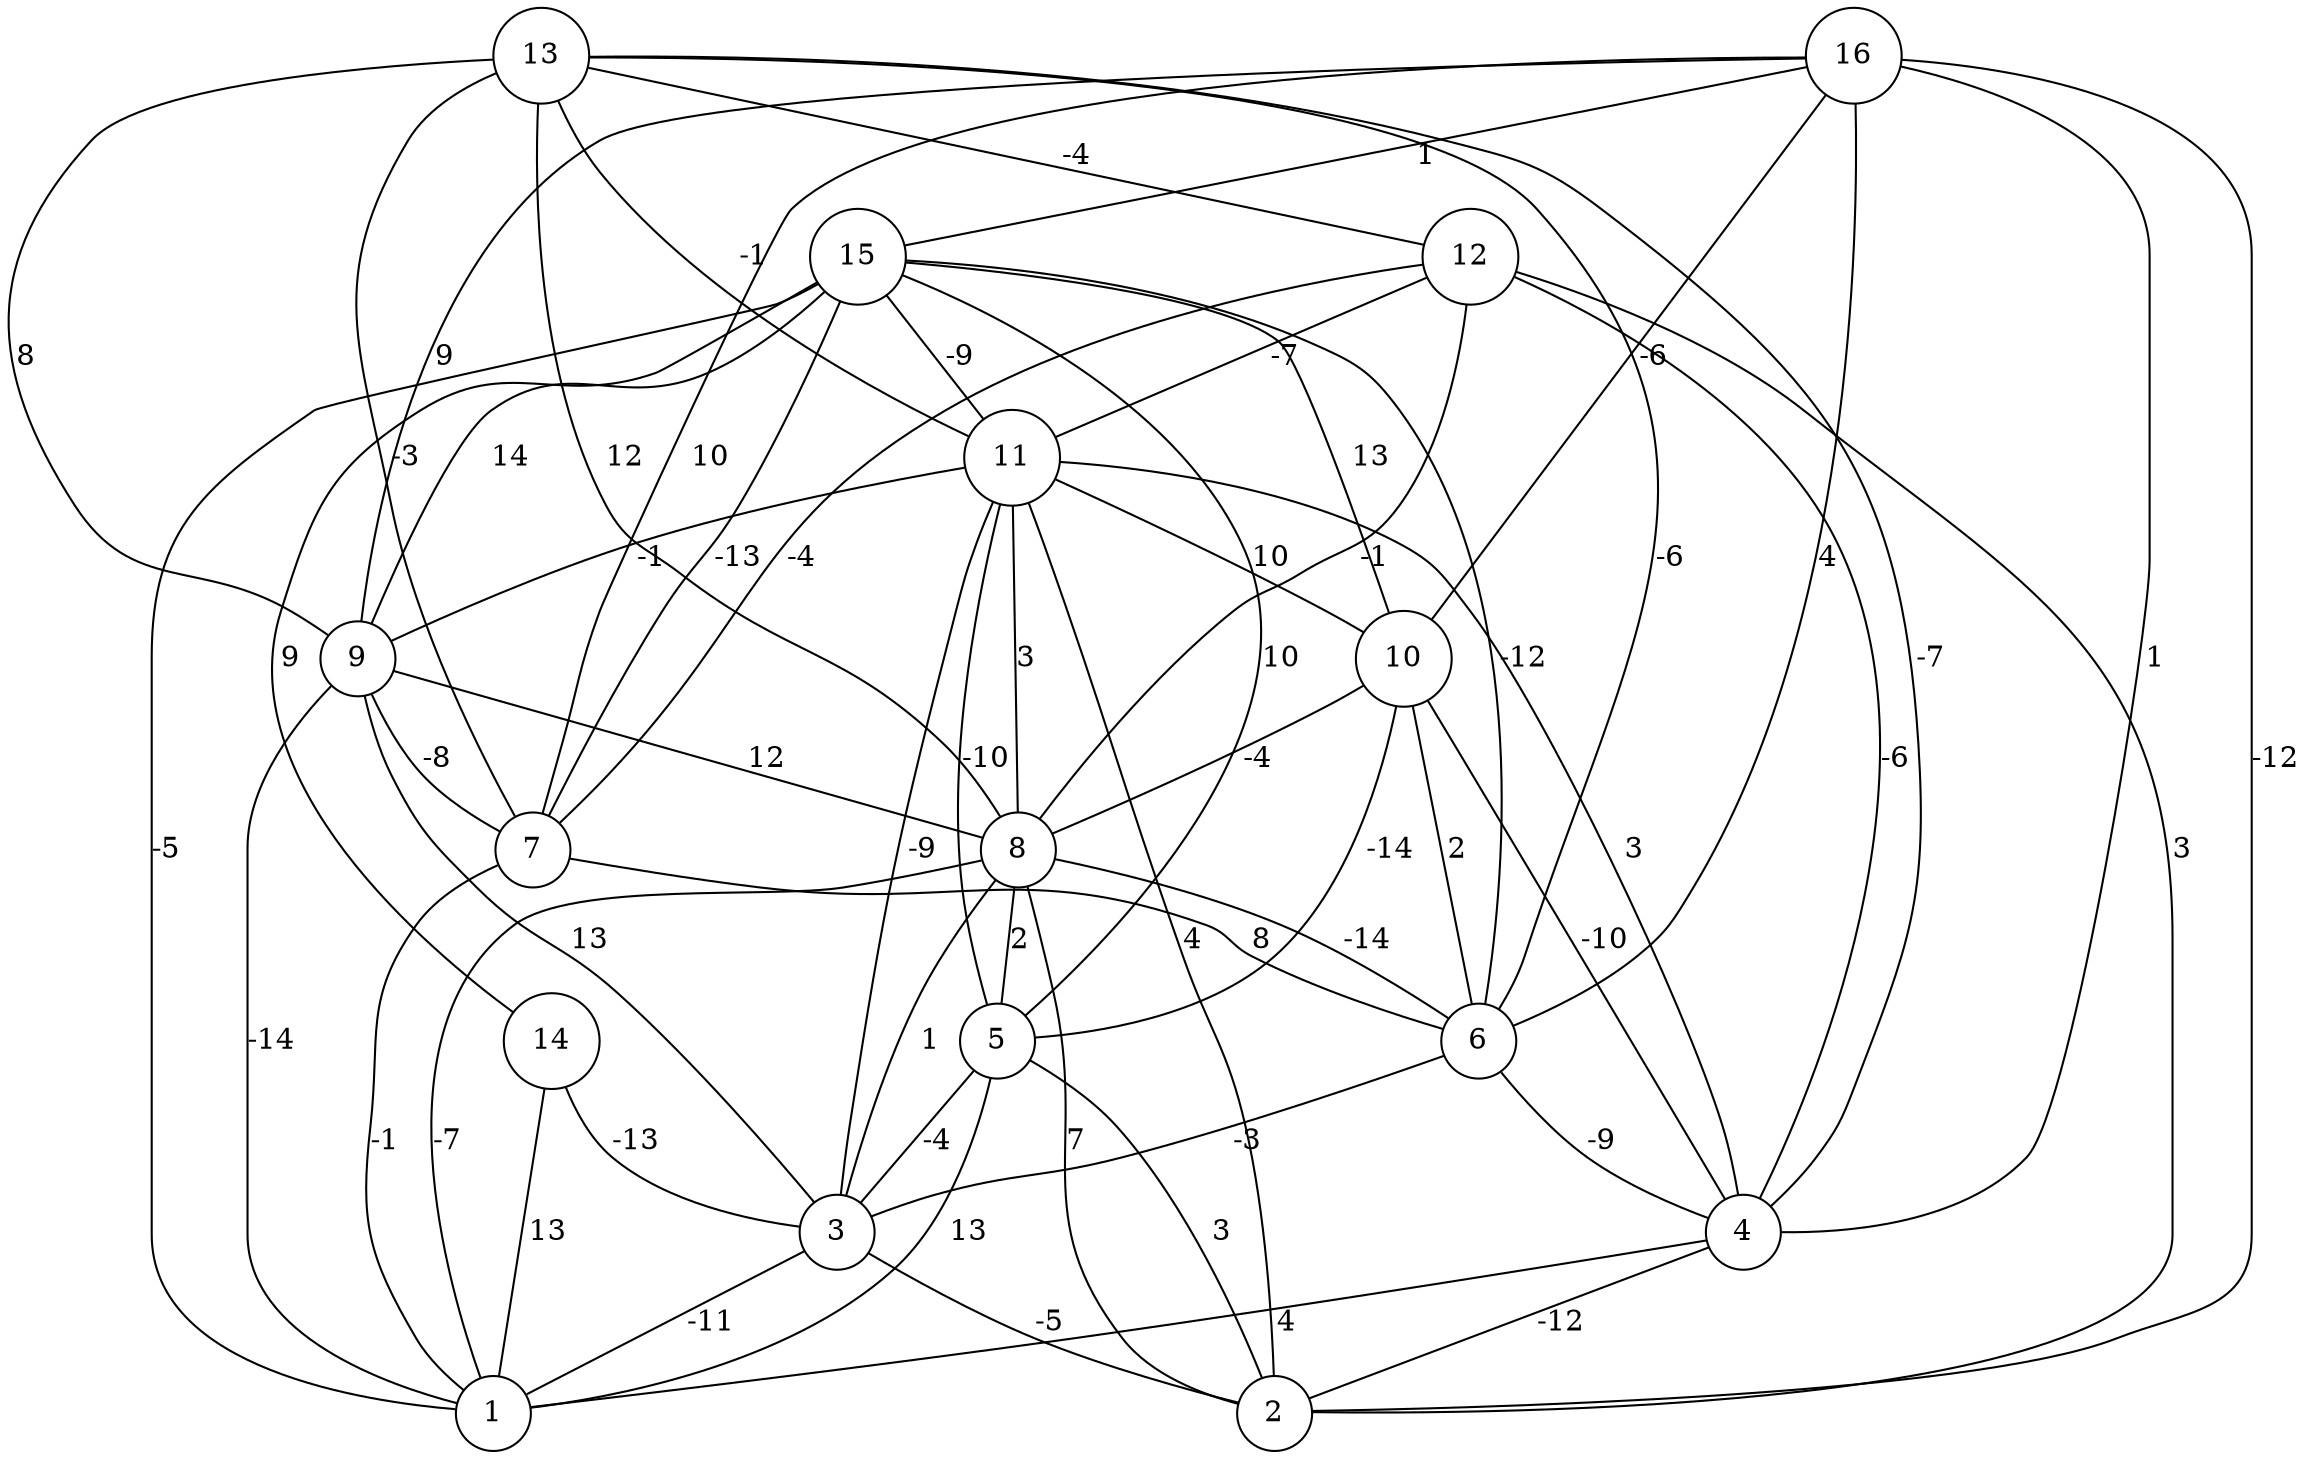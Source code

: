 graph { 
	 fontname="Helvetica,Arial,sans-serif" 
	 node [shape = circle]; 
	 16 -- 2 [label = "-12"];
	 16 -- 4 [label = "1"];
	 16 -- 6 [label = "4"];
	 16 -- 7 [label = "10"];
	 16 -- 9 [label = "9"];
	 16 -- 10 [label = "-6"];
	 16 -- 15 [label = "1"];
	 15 -- 1 [label = "-5"];
	 15 -- 5 [label = "10"];
	 15 -- 6 [label = "-12"];
	 15 -- 7 [label = "-13"];
	 15 -- 9 [label = "14"];
	 15 -- 10 [label = "13"];
	 15 -- 11 [label = "-9"];
	 15 -- 14 [label = "9"];
	 14 -- 1 [label = "13"];
	 14 -- 3 [label = "-13"];
	 13 -- 4 [label = "-7"];
	 13 -- 6 [label = "-6"];
	 13 -- 7 [label = "-3"];
	 13 -- 8 [label = "12"];
	 13 -- 9 [label = "8"];
	 13 -- 11 [label = "-1"];
	 13 -- 12 [label = "-4"];
	 12 -- 2 [label = "3"];
	 12 -- 4 [label = "-6"];
	 12 -- 7 [label = "-4"];
	 12 -- 8 [label = "-1"];
	 12 -- 11 [label = "-7"];
	 11 -- 2 [label = "4"];
	 11 -- 3 [label = "-9"];
	 11 -- 4 [label = "3"];
	 11 -- 5 [label = "-10"];
	 11 -- 8 [label = "3"];
	 11 -- 9 [label = "-1"];
	 11 -- 10 [label = "10"];
	 10 -- 4 [label = "-10"];
	 10 -- 5 [label = "-14"];
	 10 -- 6 [label = "2"];
	 10 -- 8 [label = "-4"];
	 9 -- 1 [label = "-14"];
	 9 -- 3 [label = "13"];
	 9 -- 7 [label = "-8"];
	 9 -- 8 [label = "12"];
	 8 -- 1 [label = "-7"];
	 8 -- 2 [label = "7"];
	 8 -- 3 [label = "1"];
	 8 -- 5 [label = "2"];
	 8 -- 6 [label = "-14"];
	 7 -- 1 [label = "-1"];
	 7 -- 6 [label = "8"];
	 6 -- 3 [label = "-3"];
	 6 -- 4 [label = "-9"];
	 5 -- 1 [label = "13"];
	 5 -- 2 [label = "3"];
	 5 -- 3 [label = "-4"];
	 4 -- 1 [label = "4"];
	 4 -- 2 [label = "-12"];
	 3 -- 1 [label = "-11"];
	 3 -- 2 [label = "-5"];
	 1;
	 2;
	 3;
	 4;
	 5;
	 6;
	 7;
	 8;
	 9;
	 10;
	 11;
	 12;
	 13;
	 14;
	 15;
	 16;
}
